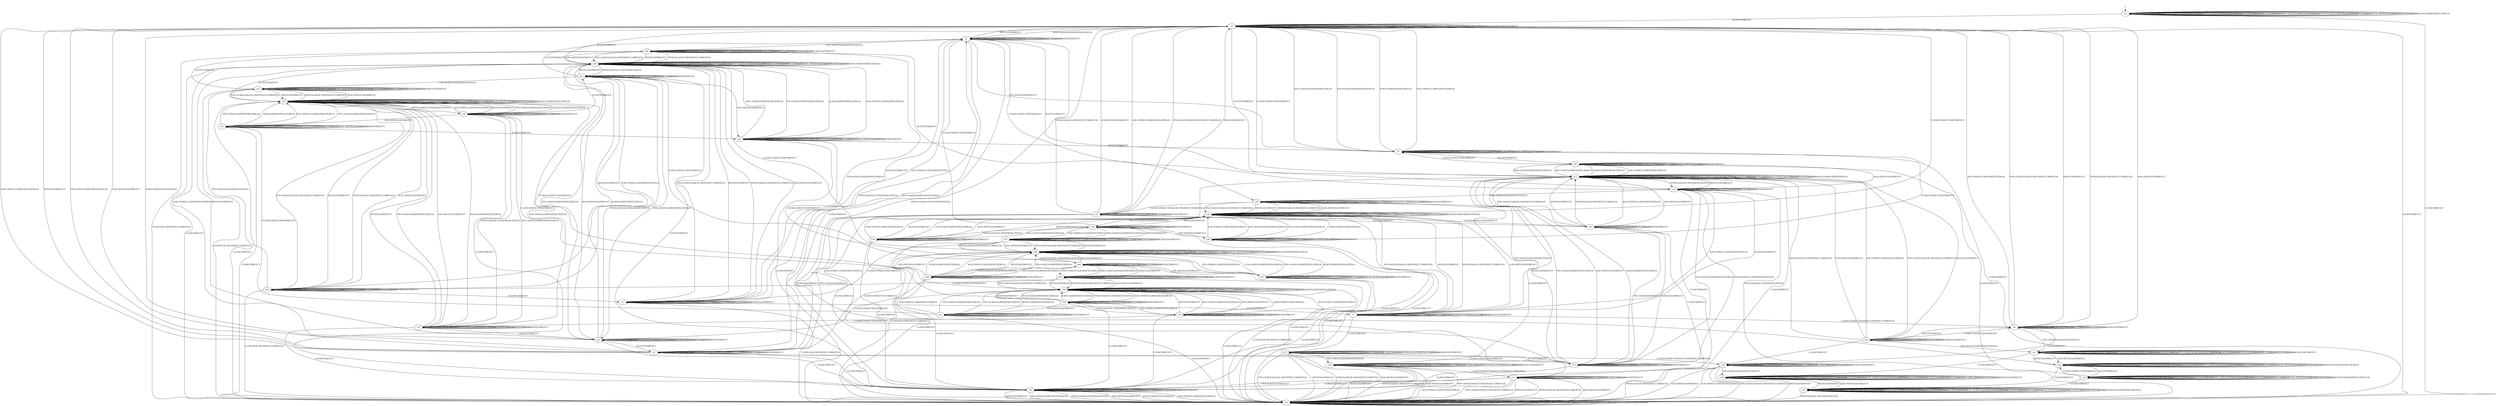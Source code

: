 digraph h10 {
s0 [label="s0"];
s1 [label="s1"];
s12 [label="s12"];
s2 [label="s2"];
s13 [label="s13"];
s3 [label="s3"];
s4 [label="s4"];
s5 [label="s5"];
s6 [label="s6"];
s14 [label="s14"];
s28 [label="s28"];
s7 [label="s7"];
s15 [label="s15"];
s20 [label="s20"];
s41 [label="s41"];
s8 [label="s8"];
s17 [label="s17"];
s21 [label="s21"];
s29 [label="s29"];
s34 [label="s34"];
s9 [label="s9"];
s18 [label="s18"];
s22 [label="s22"];
s23 [label="s23"];
s24 [label="s24"];
s30 [label="s30"];
s31 [label="s31"];
s32 [label="s32"];
s36 [label="s36"];
s42 [label="s42"];
s10 [label="s10"];
s19 [label="s19"];
s25 [label="s25"];
s33 [label="s33"];
s37 [label="s37"];
s38 [label="s38"];
s39 [label="s39"];
s43 [label="s43"];
s11 [label="s11"];
s16 [label="s16"];
s26 [label="s26"];
s40 [label="s40"];
s27 [label="s27"];
s35 [label="s35"];
s44 [label="s44"];
s45 [label="s45"];
s46 [label="s46"];
s47 [label="s47"];
s48 [label="s48"];
s49 [label="s49"];
s50 [label="s50"];
s51 [label="s51"];
s0 -> s0 [label="CLOSECONNECTION/TIMEOUT"];
s0 -> s0 [label="ACK+PSH(V,V,1)/RST(ZERO,ZERO,0)"];
s0 -> s0 [label="SYN+ACK(V,V,0)/RST(ZERO,ZERO,0)"];
s0 -> s0 [label="RST(V,V,0)/TIMEOUT"];
s0 -> s0 [label="ACCEPT/TIMEOUT"];
s0 -> s0 [label="FIN+ACK(V,V,0)/RST(ZERO,ZERO,0)"];
s0 -> s1 [label="LISTEN/TIMEOUT"];
s0 -> s0 [label="SYN(V,V,0)/ACK+RST(ZERO,NEXT,0)"];
s0 -> s0 [label="RCV/TIMEOUT"];
s0 -> s0 [label="ACK+RST(V,V,0)/TIMEOUT"];
s0 -> s12 [label="CLOSE/TIMEOUT"];
s0 -> s0 [label="SEND/TIMEOUT"];
s0 -> s0 [label="ACK(V,V,0)/RST(ZERO,ZERO,0)"];
s1 -> s1 [label="CLOSECONNECTION/TIMEOUT"];
s1 -> s1 [label="ACK+PSH(V,V,1)/RST(ZERO,ZERO,0)"];
s1 -> s1 [label="SYN+ACK(V,V,0)/RST(ZERO,ZERO,0)"];
s1 -> s1 [label="RST(V,V,0)/TIMEOUT"];
s1 -> s13 [label="ACCEPT/TIMEOUT"];
s1 -> s1 [label="FIN+ACK(V,V,0)/RST(ZERO,ZERO,0)"];
s1 -> s1 [label="LISTEN/TIMEOUT"];
s1 -> s2 [label="SYN(V,V,0)/ACK+SYN(FRESH,NEXT,0)"];
s1 -> s1 [label="RCV/TIMEOUT"];
s1 -> s1 [label="ACK+RST(V,V,0)/TIMEOUT"];
s1 -> s12 [label="CLOSE/TIMEOUT"];
s1 -> s1 [label="SEND/TIMEOUT"];
s1 -> s1 [label="ACK(V,V,0)/RST(ZERO,ZERO,0)"];
s12 -> s12 [label="CLOSECONNECTION/TIMEOUT"];
s12 -> s12 [label="ACK+PSH(V,V,1)/RST(ZERO,ZERO,0)"];
s12 -> s12 [label="SYN+ACK(V,V,0)/RST(ZERO,ZERO,0)"];
s12 -> s12 [label="RST(V,V,0)/TIMEOUT"];
s12 -> s12 [label="ACCEPT/TIMEOUT"];
s12 -> s12 [label="FIN+ACK(V,V,0)/RST(ZERO,ZERO,0)"];
s12 -> s12 [label="LISTEN/TIMEOUT"];
s12 -> s12 [label="SYN(V,V,0)/ACK+RST(ZERO,NEXT,0)"];
s12 -> s12 [label="RCV/TIMEOUT"];
s12 -> s12 [label="ACK+RST(V,V,0)/TIMEOUT"];
s12 -> s12 [label="CLOSE/TIMEOUT"];
s12 -> s12 [label="SEND/TIMEOUT"];
s12 -> s12 [label="ACK(V,V,0)/RST(ZERO,ZERO,0)"];
s2 -> s2 [label="CLOSECONNECTION/TIMEOUT"];
s2 -> s3 [label="ACK+PSH(V,V,1)/ACK(NEXT,NEXT,0)"];
s2 -> s4 [label="SYN+ACK(V,V,0)/RST(NEXT,ZERO,0)"];
s2 -> s1 [label="RST(V,V,0)/TIMEOUT"];
s2 -> s14 [label="ACCEPT/TIMEOUT"];
s2 -> s28 [label="FIN+ACK(V,V,0)/ACK(NEXT,NEXT,0)"];
s2 -> s2 [label="LISTEN/TIMEOUT"];
s2 -> s2 [label="SYN(V,V,0)/TIMEOUT"];
s2 -> s2 [label="RCV/TIMEOUT"];
s2 -> s5 [label="ACK+RST(V,V,0)/TIMEOUT"];
s2 -> s6 [label="CLOSE/TIMEOUT"];
s2 -> s2 [label="SEND/TIMEOUT"];
s2 -> s3 [label="ACK(V,V,0)/TIMEOUT"];
s13 -> s1 [label="CLOSECONNECTION/TIMEOUT"];
s13 -> s13 [label="ACK+PSH(V,V,1)/RST(ZERO,ZERO,0)"];
s13 -> s13 [label="SYN+ACK(V,V,0)/RST(ZERO,ZERO,0)"];
s13 -> s13 [label="RST(V,V,0)/TIMEOUT"];
s13 -> s13 [label="ACCEPT/TIMEOUT"];
s13 -> s13 [label="FIN+ACK(V,V,0)/RST(ZERO,ZERO,0)"];
s13 -> s13 [label="LISTEN/TIMEOUT"];
s13 -> s14 [label="SYN(V,V,0)/ACK+SYN(FRESH,NEXT,0)"];
s13 -> s13 [label="RCV/TIMEOUT"];
s13 -> s13 [label="ACK+RST(V,V,0)/TIMEOUT"];
s13 -> s12 [label="CLOSE/TIMEOUT"];
s13 -> s13 [label="SEND/TIMEOUT"];
s13 -> s13 [label="ACK(V,V,0)/RST(ZERO,ZERO,0)"];
s3 -> s3 [label="CLOSECONNECTION/TIMEOUT"];
s3 -> s3 [label="ACK+PSH(V,V,1)/ACK(NEXT,NEXT,0)"];
s3 -> s20 [label="SYN+ACK(V,V,0)/ACK+RST(NEXT,CURRENT,0)"];
s3 -> s20 [label="RST(V,V,0)/TIMEOUT"];
s3 -> s7 [label="ACCEPT/TIMEOUT"];
s3 -> s28 [label="FIN+ACK(V,V,0)/ACK(NEXT,NEXT,0)"];
s3 -> s3 [label="LISTEN/TIMEOUT"];
s3 -> s20 [label="SYN(V,V,0)/ACK+RST(NEXT,CURRENT,0)"];
s3 -> s3 [label="RCV/TIMEOUT"];
s3 -> s20 [label="ACK+RST(V,V,0)/TIMEOUT"];
s3 -> s12 [label="CLOSE/ACK+RST(NEXT,CURRENT,0)"];
s3 -> s3 [label="SEND/TIMEOUT"];
s3 -> s3 [label="ACK(V,V,0)/TIMEOUT"];
s4 -> s4 [label="CLOSECONNECTION/TIMEOUT"];
s4 -> s1 [label="ACK+PSH(V,V,1)/RST(NEXT,ZERO,0)"];
s4 -> s4 [label="SYN+ACK(V,V,0)/RST(NEXT,ZERO,0)"];
s4 -> s1 [label="RST(V,V,0)/TIMEOUT"];
s4 -> s15 [label="ACCEPT/TIMEOUT"];
s4 -> s1 [label="FIN+ACK(V,V,0)/RST(NEXT,ZERO,0)"];
s4 -> s4 [label="LISTEN/TIMEOUT"];
s4 -> s2 [label="SYN(V,V,0)/ACK+SYN(FRESH,NEXT,0)"];
s4 -> s4 [label="RCV/TIMEOUT"];
s4 -> s1 [label="ACK+RST(V,V,0)/TIMEOUT"];
s4 -> s6 [label="CLOSE/TIMEOUT"];
s4 -> s4 [label="SEND/TIMEOUT"];
s4 -> s1 [label="ACK(V,V,0)/RST(NEXT,ZERO,0)"];
s5 -> s5 [label="CLOSECONNECTION/TIMEOUT"];
s5 -> s1 [label="ACK+PSH(V,V,1)/RST(ZERO,ZERO,0)"];
s5 -> s1 [label="SYN+ACK(V,V,0)/RST(ZERO,ZERO,0)"];
s5 -> s5 [label="RST(V,V,0)/TIMEOUT"];
s5 -> s41 [label="ACCEPT/TIMEOUT"];
s5 -> s1 [label="FIN+ACK(V,V,0)/RST(ZERO,ZERO,0)"];
s5 -> s5 [label="LISTEN/TIMEOUT"];
s5 -> s5 [label="SYN(V,V,0)/TIMEOUT"];
s5 -> s5 [label="RCV/TIMEOUT"];
s5 -> s5 [label="ACK+RST(V,V,0)/TIMEOUT"];
s5 -> s12 [label="CLOSE/TIMEOUT"];
s5 -> s5 [label="SEND/TIMEOUT"];
s5 -> s1 [label="ACK(V,V,0)/RST(ZERO,ZERO,0)"];
s6 -> s6 [label="CLOSECONNECTION/TIMEOUT"];
s6 -> s12 [label="ACK+PSH(V,V,1)/RST(NEXT,ZERO,0)"];
s6 -> s6 [label="SYN+ACK(V,V,0)/RST(NEXT,ZERO,0)"];
s6 -> s12 [label="RST(V,V,0)/TIMEOUT"];
s6 -> s6 [label="ACCEPT/TIMEOUT"];
s6 -> s12 [label="FIN+ACK(V,V,0)/RST(NEXT,ZERO,0)"];
s6 -> s6 [label="LISTEN/TIMEOUT"];
s6 -> s12 [label="SYN(V,V,0)/ACK+RST(ZERO,NEXT,0)"];
s6 -> s6 [label="RCV/TIMEOUT"];
s6 -> s12 [label="ACK+RST(V,V,0)/TIMEOUT"];
s6 -> s6 [label="CLOSE/TIMEOUT"];
s6 -> s6 [label="SEND/TIMEOUT"];
s6 -> s12 [label="ACK(V,V,0)/RST(NEXT,ZERO,0)"];
s14 -> s2 [label="CLOSECONNECTION/TIMEOUT"];
s14 -> s7 [label="ACK+PSH(V,V,1)/ACK(NEXT,NEXT,0)"];
s14 -> s15 [label="SYN+ACK(V,V,0)/RST(NEXT,ZERO,0)"];
s14 -> s13 [label="RST(V,V,0)/TIMEOUT"];
s14 -> s14 [label="ACCEPT/TIMEOUT"];
s14 -> s29 [label="FIN+ACK(V,V,0)/ACK(NEXT,NEXT,0)"];
s14 -> s14 [label="LISTEN/TIMEOUT"];
s14 -> s14 [label="SYN(V,V,0)/TIMEOUT"];
s14 -> s14 [label="RCV/TIMEOUT"];
s14 -> s41 [label="ACK+RST(V,V,0)/TIMEOUT"];
s14 -> s6 [label="CLOSE/TIMEOUT"];
s14 -> s14 [label="SEND/TIMEOUT"];
s14 -> s7 [label="ACK(V,V,0)/TIMEOUT"];
s28 -> s28 [label="CLOSECONNECTION/TIMEOUT"];
s28 -> s28 [label="ACK+PSH(V,V,1)/ACK(NEXT,NEXT,0)"];
s28 -> s20 [label="SYN+ACK(V,V,0)/ACK+RST(NEXT,CURRENT,0)"];
s28 -> s20 [label="RST(V,V,0)/TIMEOUT"];
s28 -> s29 [label="ACCEPT/TIMEOUT"];
s28 -> s28 [label="FIN+ACK(V,V,0)/ACK(NEXT,NEXT,0)"];
s28 -> s28 [label="LISTEN/TIMEOUT"];
s28 -> s20 [label="SYN(V,V,0)/ACK+RST(NEXT,CURRENT,0)"];
s28 -> s28 [label="RCV/TIMEOUT"];
s28 -> s20 [label="ACK+RST(V,V,0)/TIMEOUT"];
s28 -> s12 [label="CLOSE/ACK+RST(NEXT,CURRENT,0)"];
s28 -> s28 [label="SEND/TIMEOUT"];
s28 -> s28 [label="ACK(V,V,0)/TIMEOUT"];
s7 -> s8 [label="CLOSECONNECTION/ACK+FIN(NEXT,CURRENT,0)"];
s7 -> s7 [label="ACK+PSH(V,V,1)/ACK(NEXT,NEXT,0)"];
s7 -> s34 [label="SYN+ACK(V,V,0)/ACK+RST(NEXT,CURRENT,0)"];
s7 -> s34 [label="RST(V,V,0)/TIMEOUT"];
s7 -> s7 [label="ACCEPT/TIMEOUT"];
s7 -> s29 [label="FIN+ACK(V,V,0)/ACK(NEXT,NEXT,0)"];
s7 -> s7 [label="LISTEN/TIMEOUT"];
s7 -> s34 [label="SYN(V,V,0)/ACK+RST(NEXT,CURRENT,0)"];
s7 -> s7 [label="RCV/TIMEOUT"];
s7 -> s34 [label="ACK+RST(V,V,0)/TIMEOUT"];
s7 -> s17 [label="CLOSE/TIMEOUT"];
s7 -> s7 [label="SEND/ACK+PSH(NEXT,CURRENT,1)"];
s7 -> s7 [label="ACK(V,V,0)/TIMEOUT"];
s15 -> s4 [label="CLOSECONNECTION/TIMEOUT"];
s15 -> s13 [label="ACK+PSH(V,V,1)/RST(NEXT,ZERO,0)"];
s15 -> s15 [label="SYN+ACK(V,V,0)/RST(NEXT,ZERO,0)"];
s15 -> s13 [label="RST(V,V,0)/TIMEOUT"];
s15 -> s15 [label="ACCEPT/TIMEOUT"];
s15 -> s13 [label="FIN+ACK(V,V,0)/RST(NEXT,ZERO,0)"];
s15 -> s15 [label="LISTEN/TIMEOUT"];
s15 -> s14 [label="SYN(V,V,0)/ACK+SYN(FRESH,NEXT,0)"];
s15 -> s15 [label="RCV/TIMEOUT"];
s15 -> s13 [label="ACK+RST(V,V,0)/TIMEOUT"];
s15 -> s6 [label="CLOSE/TIMEOUT"];
s15 -> s15 [label="SEND/TIMEOUT"];
s15 -> s13 [label="ACK(V,V,0)/RST(NEXT,ZERO,0)"];
s20 -> s20 [label="CLOSECONNECTION/TIMEOUT"];
s20 -> s20 [label="ACK+PSH(V,V,1)/RST(ZERO,ZERO,0)"];
s20 -> s20 [label="SYN+ACK(V,V,0)/RST(ZERO,ZERO,0)"];
s20 -> s20 [label="RST(V,V,0)/TIMEOUT"];
s20 -> s1 [label="ACCEPT/TIMEOUT"];
s20 -> s20 [label="FIN+ACK(V,V,0)/RST(ZERO,ZERO,0)"];
s20 -> s20 [label="LISTEN/TIMEOUT"];
s20 -> s21 [label="SYN(V,V,0)/ACK+SYN(FRESH,NEXT,0)"];
s20 -> s20 [label="RCV/TIMEOUT"];
s20 -> s20 [label="ACK+RST(V,V,0)/TIMEOUT"];
s20 -> s12 [label="CLOSE/TIMEOUT"];
s20 -> s20 [label="SEND/TIMEOUT"];
s20 -> s20 [label="ACK(V,V,0)/RST(ZERO,ZERO,0)"];
s41 -> s5 [label="CLOSECONNECTION/TIMEOUT"];
s41 -> s13 [label="ACK+PSH(V,V,1)/RST(ZERO,ZERO,0)"];
s41 -> s13 [label="SYN+ACK(V,V,0)/RST(ZERO,ZERO,0)"];
s41 -> s41 [label="RST(V,V,0)/TIMEOUT"];
s41 -> s41 [label="ACCEPT/TIMEOUT"];
s41 -> s13 [label="FIN+ACK(V,V,0)/RST(ZERO,ZERO,0)"];
s41 -> s41 [label="LISTEN/TIMEOUT"];
s41 -> s41 [label="SYN(V,V,0)/TIMEOUT"];
s41 -> s41 [label="RCV/TIMEOUT"];
s41 -> s41 [label="ACK+RST(V,V,0)/TIMEOUT"];
s41 -> s12 [label="CLOSE/TIMEOUT"];
s41 -> s41 [label="SEND/TIMEOUT"];
s41 -> s13 [label="ACK(V,V,0)/RST(ZERO,ZERO,0)"];
s8 -> s8 [label="CLOSECONNECTION/TIMEOUT"];
s8 -> s1 [label="ACK+PSH(V,V,1)/RST(NEXT,ZERO,0)"];
s8 -> s1 [label="SYN+ACK(V,V,0)/ACK+RST(NEXT,CURRENT,0)"];
s8 -> s1 [label="RST(V,V,0)/TIMEOUT"];
s8 -> s42 [label="ACCEPT/TIMEOUT"];
s8 -> s9 [label="FIN+ACK(V,V,0)/ACK(NEXT,NEXT,0)"];
s8 -> s8 [label="LISTEN/TIMEOUT"];
s8 -> s1 [label="SYN(V,V,0)/ACK+RST(NEXT,CURRENT,0)"];
s8 -> s8 [label="RCV/TIMEOUT"];
s8 -> s1 [label="ACK+RST(V,V,0)/TIMEOUT"];
s8 -> s18 [label="CLOSE/TIMEOUT"];
s8 -> s8 [label="SEND/TIMEOUT"];
s8 -> s8 [label="ACK(V,V,0)/TIMEOUT"];
s17 -> s18 [label="CLOSECONNECTION/ACK+FIN(NEXT,CURRENT,0)"];
s17 -> s17 [label="ACK+PSH(V,V,1)/ACK(NEXT,NEXT,0)"];
s17 -> s12 [label="SYN+ACK(V,V,0)/ACK+RST(NEXT,CURRENT,0)"];
s17 -> s12 [label="RST(V,V,0)/TIMEOUT"];
s17 -> s17 [label="ACCEPT/TIMEOUT"];
s17 -> s30 [label="FIN+ACK(V,V,0)/ACK(NEXT,NEXT,0)"];
s17 -> s17 [label="LISTEN/TIMEOUT"];
s17 -> s12 [label="SYN(V,V,0)/ACK+RST(NEXT,CURRENT,0)"];
s17 -> s17 [label="RCV/TIMEOUT"];
s17 -> s12 [label="ACK+RST(V,V,0)/TIMEOUT"];
s17 -> s17 [label="CLOSE/TIMEOUT"];
s17 -> s17 [label="SEND/ACK+PSH(NEXT,CURRENT,1)"];
s17 -> s17 [label="ACK(V,V,0)/TIMEOUT"];
s21 -> s21 [label="CLOSECONNECTION/TIMEOUT"];
s21 -> s24 [label="ACK+PSH(V,V,1)/ACK(NEXT,NEXT,0)"];
s21 -> s22 [label="SYN+ACK(V,V,0)/RST(NEXT,ZERO,0)"];
s21 -> s20 [label="RST(V,V,0)/TIMEOUT"];
s21 -> s2 [label="ACCEPT/TIMEOUT"];
s21 -> s31 [label="FIN+ACK(V,V,0)/ACK(NEXT,NEXT,0)"];
s21 -> s21 [label="LISTEN/TIMEOUT"];
s21 -> s21 [label="SYN(V,V,0)/TIMEOUT"];
s21 -> s21 [label="RCV/TIMEOUT"];
s21 -> s23 [label="ACK+RST(V,V,0)/TIMEOUT"];
s21 -> s6 [label="CLOSE/TIMEOUT"];
s21 -> s21 [label="SEND/TIMEOUT"];
s21 -> s24 [label="ACK(V,V,0)/TIMEOUT"];
s29 -> s32 [label="CLOSECONNECTION/ACK+FIN(NEXT,CURRENT,0)"];
s29 -> s29 [label="ACK+PSH(V,V,1)/ACK(NEXT,NEXT,0)"];
s29 -> s34 [label="SYN+ACK(V,V,0)/ACK+RST(NEXT,CURRENT,0)"];
s29 -> s34 [label="RST(V,V,0)/TIMEOUT"];
s29 -> s29 [label="ACCEPT/TIMEOUT"];
s29 -> s29 [label="FIN+ACK(V,V,0)/ACK(NEXT,NEXT,0)"];
s29 -> s29 [label="LISTEN/TIMEOUT"];
s29 -> s34 [label="SYN(V,V,0)/ACK+RST(NEXT,CURRENT,0)"];
s29 -> s29 [label="RCV/TIMEOUT"];
s29 -> s34 [label="ACK+RST(V,V,0)/TIMEOUT"];
s29 -> s30 [label="CLOSE/TIMEOUT"];
s29 -> s29 [label="SEND/ACK+PSH(NEXT,CURRENT,1)"];
s29 -> s29 [label="ACK(V,V,0)/TIMEOUT"];
s34 -> s1 [label="CLOSECONNECTION/TIMEOUT"];
s34 -> s34 [label="ACK+PSH(V,V,1)/RST(ZERO,ZERO,0)"];
s34 -> s34 [label="SYN+ACK(V,V,0)/RST(ZERO,ZERO,0)"];
s34 -> s34 [label="RST(V,V,0)/TIMEOUT"];
s34 -> s34 [label="ACCEPT/TIMEOUT"];
s34 -> s34 [label="FIN+ACK(V,V,0)/RST(ZERO,ZERO,0)"];
s34 -> s34 [label="LISTEN/TIMEOUT"];
s34 -> s36 [label="SYN(V,V,0)/ACK+SYN(FRESH,NEXT,0)"];
s34 -> s34 [label="RCV/TIMEOUT"];
s34 -> s34 [label="ACK+RST(V,V,0)/TIMEOUT"];
s34 -> s12 [label="CLOSE/TIMEOUT"];
s34 -> s34 [label="SEND/TIMEOUT"];
s34 -> s34 [label="ACK(V,V,0)/RST(ZERO,ZERO,0)"];
s9 -> s9 [label="CLOSECONNECTION/TIMEOUT"];
s9 -> s9 [label="ACK+PSH(V,V,1)/ACK(NEXT,CURRENT,0)"];
s9 -> s9 [label="SYN+ACK(V,V,0)/ACK(NEXT,CURRENT,0)"];
s9 -> s10 [label="RST(V,V,0)/TIMEOUT"];
s9 -> s9 [label="ACCEPT/TIMEOUT"];
s9 -> s9 [label="FIN+ACK(V,V,0)/ACK(NEXT,CURRENT,0)"];
s9 -> s9 [label="LISTEN/TIMEOUT"];
s9 -> s9 [label="SYN(V,V,0)/TIMEOUT"];
s9 -> s9 [label="RCV/TIMEOUT"];
s9 -> s10 [label="ACK+RST(V,V,0)/TIMEOUT"];
s9 -> s19 [label="CLOSE/TIMEOUT"];
s9 -> s9 [label="SEND/TIMEOUT"];
s9 -> s9 [label="ACK(V,V,0)/TIMEOUT"];
s18 -> s18 [label="CLOSECONNECTION/TIMEOUT"];
s18 -> s12 [label="ACK+PSH(V,V,1)/RST(NEXT,ZERO,0)"];
s18 -> s12 [label="SYN+ACK(V,V,0)/ACK+RST(NEXT,CURRENT,0)"];
s18 -> s12 [label="RST(V,V,0)/TIMEOUT"];
s18 -> s18 [label="ACCEPT/TIMEOUT"];
s18 -> s19 [label="FIN+ACK(V,V,0)/ACK(NEXT,NEXT,0)"];
s18 -> s18 [label="LISTEN/TIMEOUT"];
s18 -> s12 [label="SYN(V,V,0)/ACK+RST(NEXT,CURRENT,0)"];
s18 -> s18 [label="RCV/TIMEOUT"];
s18 -> s12 [label="ACK+RST(V,V,0)/TIMEOUT"];
s18 -> s18 [label="CLOSE/TIMEOUT"];
s18 -> s18 [label="SEND/TIMEOUT"];
s18 -> s18 [label="ACK(V,V,0)/TIMEOUT"];
s22 -> s22 [label="CLOSECONNECTION/TIMEOUT"];
s22 -> s20 [label="ACK+PSH(V,V,1)/RST(NEXT,ZERO,0)"];
s22 -> s22 [label="SYN+ACK(V,V,0)/RST(NEXT,ZERO,0)"];
s22 -> s20 [label="RST(V,V,0)/TIMEOUT"];
s22 -> s4 [label="ACCEPT/TIMEOUT"];
s22 -> s20 [label="FIN+ACK(V,V,0)/RST(NEXT,ZERO,0)"];
s22 -> s22 [label="LISTEN/TIMEOUT"];
s22 -> s21 [label="SYN(V,V,0)/ACK+SYN(FRESH,NEXT,0)"];
s22 -> s22 [label="RCV/TIMEOUT"];
s22 -> s20 [label="ACK+RST(V,V,0)/TIMEOUT"];
s22 -> s6 [label="CLOSE/TIMEOUT"];
s22 -> s22 [label="SEND/TIMEOUT"];
s22 -> s20 [label="ACK(V,V,0)/RST(NEXT,ZERO,0)"];
s23 -> s23 [label="CLOSECONNECTION/TIMEOUT"];
s23 -> s20 [label="ACK+PSH(V,V,1)/RST(ZERO,ZERO,0)"];
s23 -> s20 [label="SYN+ACK(V,V,0)/RST(ZERO,ZERO,0)"];
s23 -> s23 [label="RST(V,V,0)/TIMEOUT"];
s23 -> s5 [label="ACCEPT/TIMEOUT"];
s23 -> s20 [label="FIN+ACK(V,V,0)/RST(ZERO,ZERO,0)"];
s23 -> s23 [label="LISTEN/TIMEOUT"];
s23 -> s23 [label="SYN(V,V,0)/TIMEOUT"];
s23 -> s23 [label="RCV/TIMEOUT"];
s23 -> s23 [label="ACK+RST(V,V,0)/TIMEOUT"];
s23 -> s12 [label="CLOSE/TIMEOUT"];
s23 -> s23 [label="SEND/TIMEOUT"];
s23 -> s20 [label="ACK(V,V,0)/RST(ZERO,ZERO,0)"];
s24 -> s24 [label="CLOSECONNECTION/TIMEOUT"];
s24 -> s24 [label="ACK+PSH(V,V,1)/ACK(NEXT,NEXT,0)"];
s24 -> s25 [label="SYN+ACK(V,V,0)/ACK+RST(NEXT,CURRENT,0)"];
s24 -> s25 [label="RST(V,V,0)/TIMEOUT"];
s24 -> s3 [label="ACCEPT/TIMEOUT"];
s24 -> s31 [label="FIN+ACK(V,V,0)/ACK(NEXT,NEXT,0)"];
s24 -> s24 [label="LISTEN/TIMEOUT"];
s24 -> s25 [label="SYN(V,V,0)/ACK+RST(NEXT,CURRENT,0)"];
s24 -> s24 [label="RCV/TIMEOUT"];
s24 -> s25 [label="ACK+RST(V,V,0)/TIMEOUT"];
s24 -> s12 [label="CLOSE/ACK+RST(NEXT,CURRENT,0)"];
s24 -> s24 [label="SEND/TIMEOUT"];
s24 -> s24 [label="ACK(V,V,0)/TIMEOUT"];
s30 -> s33 [label="CLOSECONNECTION/ACK+FIN(NEXT,CURRENT,0)"];
s30 -> s30 [label="ACK+PSH(V,V,1)/ACK(NEXT,NEXT,0)"];
s30 -> s12 [label="SYN+ACK(V,V,0)/ACK+RST(NEXT,CURRENT,0)"];
s30 -> s12 [label="RST(V,V,0)/TIMEOUT"];
s30 -> s30 [label="ACCEPT/TIMEOUT"];
s30 -> s30 [label="FIN+ACK(V,V,0)/ACK(NEXT,NEXT,0)"];
s30 -> s30 [label="LISTEN/TIMEOUT"];
s30 -> s12 [label="SYN(V,V,0)/ACK+RST(NEXT,CURRENT,0)"];
s30 -> s30 [label="RCV/TIMEOUT"];
s30 -> s12 [label="ACK+RST(V,V,0)/TIMEOUT"];
s30 -> s30 [label="CLOSE/TIMEOUT"];
s30 -> s30 [label="SEND/ACK+PSH(NEXT,CURRENT,1)"];
s30 -> s30 [label="ACK(V,V,0)/TIMEOUT"];
s31 -> s31 [label="CLOSECONNECTION/TIMEOUT"];
s31 -> s31 [label="ACK+PSH(V,V,1)/ACK(NEXT,NEXT,0)"];
s31 -> s25 [label="SYN+ACK(V,V,0)/ACK+RST(NEXT,CURRENT,0)"];
s31 -> s25 [label="RST(V,V,0)/TIMEOUT"];
s31 -> s28 [label="ACCEPT/TIMEOUT"];
s31 -> s31 [label="FIN+ACK(V,V,0)/ACK(NEXT,NEXT,0)"];
s31 -> s31 [label="LISTEN/TIMEOUT"];
s31 -> s25 [label="SYN(V,V,0)/ACK+RST(NEXT,CURRENT,0)"];
s31 -> s31 [label="RCV/TIMEOUT"];
s31 -> s25 [label="ACK+RST(V,V,0)/TIMEOUT"];
s31 -> s12 [label="CLOSE/ACK+RST(NEXT,CURRENT,0)"];
s31 -> s31 [label="SEND/TIMEOUT"];
s31 -> s31 [label="ACK(V,V,0)/TIMEOUT"];
s32 -> s32 [label="CLOSECONNECTION/TIMEOUT"];
s32 -> s1 [label="ACK+PSH(V,V,1)/RST(NEXT,ZERO,0)"];
s32 -> s1 [label="SYN+ACK(V,V,0)/ACK+RST(NEXT,CURRENT,0)"];
s32 -> s1 [label="RST(V,V,0)/TIMEOUT"];
s32 -> s43 [label="ACCEPT/TIMEOUT"];
s32 -> s4 [label="FIN+ACK(V,V,0)/TIMEOUT"];
s32 -> s32 [label="LISTEN/TIMEOUT"];
s32 -> s1 [label="SYN(V,V,0)/ACK+RST(NEXT,CURRENT,0)"];
s32 -> s32 [label="RCV/TIMEOUT"];
s32 -> s1 [label="ACK+RST(V,V,0)/TIMEOUT"];
s32 -> s33 [label="CLOSE/TIMEOUT"];
s32 -> s32 [label="SEND/TIMEOUT"];
s32 -> s4 [label="ACK(V,V,0)/TIMEOUT"];
s36 -> s2 [label="CLOSECONNECTION/TIMEOUT"];
s36 -> s37 [label="ACK+PSH(V,V,1)/ACK(NEXT,NEXT,0)"];
s36 -> s38 [label="SYN+ACK(V,V,0)/RST(NEXT,ZERO,0)"];
s36 -> s34 [label="RST(V,V,0)/TIMEOUT"];
s36 -> s36 [label="ACCEPT/TIMEOUT"];
s36 -> s37 [label="FIN+ACK(V,V,0)/ACK(NEXT,NEXT,0)"];
s36 -> s36 [label="LISTEN/TIMEOUT"];
s36 -> s36 [label="SYN(V,V,0)/TIMEOUT"];
s36 -> s36 [label="RCV/TIMEOUT"];
s36 -> s39 [label="ACK+RST(V,V,0)/TIMEOUT"];
s36 -> s6 [label="CLOSE/TIMEOUT"];
s36 -> s36 [label="SEND/TIMEOUT"];
s36 -> s37 [label="ACK(V,V,0)/TIMEOUT"];
s42 -> s8 [label="CLOSECONNECTION/TIMEOUT"];
s42 -> s13 [label="ACK+PSH(V,V,1)/RST(NEXT,ZERO,0)"];
s42 -> s13 [label="SYN+ACK(V,V,0)/ACK+RST(NEXT,CURRENT,0)"];
s42 -> s13 [label="RST(V,V,0)/TIMEOUT"];
s42 -> s42 [label="ACCEPT/TIMEOUT"];
s42 -> s9 [label="FIN+ACK(V,V,0)/ACK(NEXT,NEXT,0)"];
s42 -> s42 [label="LISTEN/TIMEOUT"];
s42 -> s13 [label="SYN(V,V,0)/ACK+RST(NEXT,CURRENT,0)"];
s42 -> s42 [label="RCV/TIMEOUT"];
s42 -> s13 [label="ACK+RST(V,V,0)/TIMEOUT"];
s42 -> s18 [label="CLOSE/TIMEOUT"];
s42 -> s42 [label="SEND/TIMEOUT"];
s42 -> s42 [label="ACK(V,V,0)/TIMEOUT"];
s10 -> s10 [label="CLOSECONNECTION/TIMEOUT"];
s10 -> s10 [label="ACK+PSH(V,V,1)/ACK(FRESH,FRESH,0)"];
s10 -> s10 [label="SYN+ACK(V,V,0)/ACK(FRESH,FRESH,0)"];
s10 -> s10 [label="RST(V,V,0)/TIMEOUT"];
s10 -> s16 [label="ACCEPT/TIMEOUT"];
s10 -> s10 [label="FIN+ACK(V,V,0)/ACK(FRESH,FRESH,0)"];
s10 -> s10 [label="LISTEN/TIMEOUT"];
s10 -> s2 [label="SYN(V,V,0)/ACK+SYN(FRESH,NEXT,0)"];
s10 -> s10 [label="RCV/TIMEOUT"];
s10 -> s10 [label="ACK+RST(V,V,0)/TIMEOUT"];
s10 -> s11 [label="CLOSE/TIMEOUT"];
s10 -> s10 [label="SEND/TIMEOUT"];
s10 -> s10 [label="ACK(V,V,0)/ACK(FRESH,FRESH,0)"];
s19 -> s19 [label="CLOSECONNECTION/TIMEOUT"];
s19 -> s19 [label="ACK+PSH(V,V,1)/ACK(NEXT,CURRENT,0)"];
s19 -> s19 [label="SYN+ACK(V,V,0)/ACK(NEXT,CURRENT,0)"];
s19 -> s11 [label="RST(V,V,0)/TIMEOUT"];
s19 -> s19 [label="ACCEPT/TIMEOUT"];
s19 -> s19 [label="FIN+ACK(V,V,0)/ACK(NEXT,CURRENT,0)"];
s19 -> s19 [label="LISTEN/TIMEOUT"];
s19 -> s19 [label="SYN(V,V,0)/TIMEOUT"];
s19 -> s19 [label="RCV/TIMEOUT"];
s19 -> s11 [label="ACK+RST(V,V,0)/TIMEOUT"];
s19 -> s19 [label="CLOSE/TIMEOUT"];
s19 -> s19 [label="SEND/TIMEOUT"];
s19 -> s19 [label="ACK(V,V,0)/TIMEOUT"];
s25 -> s25 [label="CLOSECONNECTION/TIMEOUT"];
s25 -> s25 [label="ACK+PSH(V,V,1)/RST(ZERO,ZERO,0)"];
s25 -> s25 [label="SYN+ACK(V,V,0)/RST(ZERO,ZERO,0)"];
s25 -> s25 [label="RST(V,V,0)/TIMEOUT"];
s25 -> s20 [label="ACCEPT/TIMEOUT"];
s25 -> s25 [label="FIN+ACK(V,V,0)/RST(ZERO,ZERO,0)"];
s25 -> s25 [label="LISTEN/TIMEOUT"];
s25 -> s26 [label="SYN(V,V,0)/ACK+SYN(FRESH,NEXT,0)"];
s25 -> s25 [label="RCV/TIMEOUT"];
s25 -> s25 [label="ACK+RST(V,V,0)/TIMEOUT"];
s25 -> s12 [label="CLOSE/TIMEOUT"];
s25 -> s25 [label="SEND/TIMEOUT"];
s25 -> s25 [label="ACK(V,V,0)/RST(ZERO,ZERO,0)"];
s33 -> s33 [label="CLOSECONNECTION/TIMEOUT"];
s33 -> s12 [label="ACK+PSH(V,V,1)/RST(NEXT,ZERO,0)"];
s33 -> s12 [label="SYN+ACK(V,V,0)/ACK+RST(NEXT,CURRENT,0)"];
s33 -> s12 [label="RST(V,V,0)/TIMEOUT"];
s33 -> s33 [label="ACCEPT/TIMEOUT"];
s33 -> s6 [label="FIN+ACK(V,V,0)/TIMEOUT"];
s33 -> s33 [label="LISTEN/TIMEOUT"];
s33 -> s12 [label="SYN(V,V,0)/ACK+RST(NEXT,CURRENT,0)"];
s33 -> s33 [label="RCV/TIMEOUT"];
s33 -> s12 [label="ACK+RST(V,V,0)/TIMEOUT"];
s33 -> s33 [label="CLOSE/TIMEOUT"];
s33 -> s33 [label="SEND/TIMEOUT"];
s33 -> s6 [label="ACK(V,V,0)/TIMEOUT"];
s37 -> s3 [label="CLOSECONNECTION/TIMEOUT"];
s37 -> s37 [label="ACK+PSH(V,V,1)/ACK(NEXT,NEXT,0)"];
s37 -> s40 [label="SYN+ACK(V,V,0)/ACK+RST(NEXT,CURRENT,0)"];
s37 -> s40 [label="RST(V,V,0)/TIMEOUT"];
s37 -> s37 [label="ACCEPT/TIMEOUT"];
s37 -> s37 [label="FIN+ACK(V,V,0)/ACK(NEXT,NEXT,0)"];
s37 -> s37 [label="LISTEN/TIMEOUT"];
s37 -> s40 [label="SYN(V,V,0)/ACK+RST(NEXT,CURRENT,0)"];
s37 -> s37 [label="RCV/TIMEOUT"];
s37 -> s40 [label="ACK+RST(V,V,0)/TIMEOUT"];
s37 -> s12 [label="CLOSE/ACK+RST(NEXT,CURRENT,0)"];
s37 -> s37 [label="SEND/TIMEOUT"];
s37 -> s37 [label="ACK(V,V,0)/TIMEOUT"];
s38 -> s4 [label="CLOSECONNECTION/TIMEOUT"];
s38 -> s34 [label="ACK+PSH(V,V,1)/RST(NEXT,ZERO,0)"];
s38 -> s38 [label="SYN+ACK(V,V,0)/RST(NEXT,ZERO,0)"];
s38 -> s34 [label="RST(V,V,0)/TIMEOUT"];
s38 -> s38 [label="ACCEPT/TIMEOUT"];
s38 -> s34 [label="FIN+ACK(V,V,0)/RST(NEXT,ZERO,0)"];
s38 -> s38 [label="LISTEN/TIMEOUT"];
s38 -> s36 [label="SYN(V,V,0)/ACK+SYN(FRESH,NEXT,0)"];
s38 -> s38 [label="RCV/TIMEOUT"];
s38 -> s34 [label="ACK+RST(V,V,0)/TIMEOUT"];
s38 -> s6 [label="CLOSE/TIMEOUT"];
s38 -> s38 [label="SEND/TIMEOUT"];
s38 -> s34 [label="ACK(V,V,0)/RST(NEXT,ZERO,0)"];
s39 -> s5 [label="CLOSECONNECTION/TIMEOUT"];
s39 -> s34 [label="ACK+PSH(V,V,1)/RST(ZERO,ZERO,0)"];
s39 -> s34 [label="SYN+ACK(V,V,0)/RST(ZERO,ZERO,0)"];
s39 -> s39 [label="RST(V,V,0)/TIMEOUT"];
s39 -> s39 [label="ACCEPT/TIMEOUT"];
s39 -> s34 [label="FIN+ACK(V,V,0)/RST(ZERO,ZERO,0)"];
s39 -> s39 [label="LISTEN/TIMEOUT"];
s39 -> s39 [label="SYN(V,V,0)/TIMEOUT"];
s39 -> s39 [label="RCV/TIMEOUT"];
s39 -> s39 [label="ACK+RST(V,V,0)/TIMEOUT"];
s39 -> s12 [label="CLOSE/TIMEOUT"];
s39 -> s39 [label="SEND/TIMEOUT"];
s39 -> s34 [label="ACK(V,V,0)/RST(ZERO,ZERO,0)"];
s43 -> s32 [label="CLOSECONNECTION/TIMEOUT"];
s43 -> s13 [label="ACK+PSH(V,V,1)/RST(NEXT,ZERO,0)"];
s43 -> s13 [label="SYN+ACK(V,V,0)/ACK+RST(NEXT,CURRENT,0)"];
s43 -> s13 [label="RST(V,V,0)/TIMEOUT"];
s43 -> s43 [label="ACCEPT/TIMEOUT"];
s43 -> s15 [label="FIN+ACK(V,V,0)/TIMEOUT"];
s43 -> s43 [label="LISTEN/TIMEOUT"];
s43 -> s13 [label="SYN(V,V,0)/ACK+RST(NEXT,CURRENT,0)"];
s43 -> s43 [label="RCV/TIMEOUT"];
s43 -> s13 [label="ACK+RST(V,V,0)/TIMEOUT"];
s43 -> s33 [label="CLOSE/TIMEOUT"];
s43 -> s43 [label="SEND/TIMEOUT"];
s43 -> s15 [label="ACK(V,V,0)/TIMEOUT"];
s11 -> s11 [label="CLOSECONNECTION/TIMEOUT"];
s11 -> s11 [label="ACK+PSH(V,V,1)/ACK(FRESH,FRESH,0)"];
s11 -> s11 [label="SYN+ACK(V,V,0)/ACK(FRESH,FRESH,0)"];
s11 -> s11 [label="RST(V,V,0)/TIMEOUT"];
s11 -> s11 [label="ACCEPT/TIMEOUT"];
s11 -> s11 [label="FIN+ACK(V,V,0)/ACK(FRESH,FRESH,0)"];
s11 -> s11 [label="LISTEN/TIMEOUT"];
s11 -> s12 [label="SYN(V,V,0)/ACK+RST(ZERO,NEXT,0)"];
s11 -> s11 [label="RCV/TIMEOUT"];
s11 -> s11 [label="ACK+RST(V,V,0)/TIMEOUT"];
s11 -> s11 [label="CLOSE/TIMEOUT"];
s11 -> s11 [label="SEND/TIMEOUT"];
s11 -> s11 [label="ACK(V,V,0)/ACK(FRESH,FRESH,0)"];
s16 -> s10 [label="CLOSECONNECTION/TIMEOUT"];
s16 -> s16 [label="ACK+PSH(V,V,1)/ACK(FRESH,FRESH,0)"];
s16 -> s16 [label="SYN+ACK(V,V,0)/ACK(FRESH,FRESH,0)"];
s16 -> s16 [label="RST(V,V,0)/TIMEOUT"];
s16 -> s16 [label="ACCEPT/TIMEOUT"];
s16 -> s16 [label="FIN+ACK(V,V,0)/ACK(FRESH,FRESH,0)"];
s16 -> s16 [label="LISTEN/TIMEOUT"];
s16 -> s14 [label="SYN(V,V,0)/ACK+SYN(FRESH,NEXT,0)"];
s16 -> s16 [label="RCV/TIMEOUT"];
s16 -> s16 [label="ACK+RST(V,V,0)/TIMEOUT"];
s16 -> s11 [label="CLOSE/TIMEOUT"];
s16 -> s16 [label="SEND/TIMEOUT"];
s16 -> s16 [label="ACK(V,V,0)/ACK(FRESH,FRESH,0)"];
s26 -> s26 [label="CLOSECONNECTION/TIMEOUT"];
s26 -> s25 [label="ACK+PSH(V,V,1)/RST(NEXT,ZERO,0)"];
s26 -> s27 [label="SYN+ACK(V,V,0)/RST(NEXT,ZERO,0)"];
s26 -> s25 [label="RST(V,V,0)/TIMEOUT"];
s26 -> s21 [label="ACCEPT/TIMEOUT"];
s26 -> s25 [label="FIN+ACK(V,V,0)/RST(NEXT,ZERO,0)"];
s26 -> s26 [label="LISTEN/TIMEOUT"];
s26 -> s26 [label="SYN(V,V,0)/TIMEOUT"];
s26 -> s26 [label="RCV/TIMEOUT"];
s26 -> s35 [label="ACK+RST(V,V,0)/TIMEOUT"];
s26 -> s6 [label="CLOSE/TIMEOUT"];
s26 -> s26 [label="SEND/TIMEOUT"];
s26 -> s25 [label="ACK(V,V,0)/RST(NEXT,ZERO,0)"];
s40 -> s20 [label="CLOSECONNECTION/TIMEOUT"];
s40 -> s40 [label="ACK+PSH(V,V,1)/RST(ZERO,ZERO,0)"];
s40 -> s40 [label="SYN+ACK(V,V,0)/RST(ZERO,ZERO,0)"];
s40 -> s40 [label="RST(V,V,0)/TIMEOUT"];
s40 -> s40 [label="ACCEPT/TIMEOUT"];
s40 -> s40 [label="FIN+ACK(V,V,0)/RST(ZERO,ZERO,0)"];
s40 -> s40 [label="LISTEN/TIMEOUT"];
s40 -> s44 [label="SYN(V,V,0)/ACK+SYN(FRESH,NEXT,0)"];
s40 -> s40 [label="RCV/TIMEOUT"];
s40 -> s40 [label="ACK+RST(V,V,0)/TIMEOUT"];
s40 -> s12 [label="CLOSE/TIMEOUT"];
s40 -> s40 [label="SEND/TIMEOUT"];
s40 -> s40 [label="ACK(V,V,0)/RST(ZERO,ZERO,0)"];
s27 -> s27 [label="CLOSECONNECTION/TIMEOUT"];
s27 -> s25 [label="ACK+PSH(V,V,1)/RST(NEXT,ZERO,0)"];
s27 -> s27 [label="SYN+ACK(V,V,0)/RST(NEXT,ZERO,0)"];
s27 -> s25 [label="RST(V,V,0)/TIMEOUT"];
s27 -> s22 [label="ACCEPT/TIMEOUT"];
s27 -> s25 [label="FIN+ACK(V,V,0)/RST(NEXT,ZERO,0)"];
s27 -> s27 [label="LISTEN/TIMEOUT"];
s27 -> s26 [label="SYN(V,V,0)/ACK+SYN(FRESH,NEXT,0)"];
s27 -> s27 [label="RCV/TIMEOUT"];
s27 -> s25 [label="ACK+RST(V,V,0)/TIMEOUT"];
s27 -> s6 [label="CLOSE/TIMEOUT"];
s27 -> s27 [label="SEND/TIMEOUT"];
s27 -> s25 [label="ACK(V,V,0)/RST(NEXT,ZERO,0)"];
s35 -> s35 [label="CLOSECONNECTION/TIMEOUT"];
s35 -> s25 [label="ACK+PSH(V,V,1)/RST(ZERO,ZERO,0)"];
s35 -> s25 [label="SYN+ACK(V,V,0)/RST(ZERO,ZERO,0)"];
s35 -> s35 [label="RST(V,V,0)/TIMEOUT"];
s35 -> s23 [label="ACCEPT/TIMEOUT"];
s35 -> s25 [label="FIN+ACK(V,V,0)/RST(ZERO,ZERO,0)"];
s35 -> s35 [label="LISTEN/TIMEOUT"];
s35 -> s35 [label="SYN(V,V,0)/TIMEOUT"];
s35 -> s35 [label="RCV/TIMEOUT"];
s35 -> s35 [label="ACK+RST(V,V,0)/TIMEOUT"];
s35 -> s12 [label="CLOSE/TIMEOUT"];
s35 -> s35 [label="SEND/TIMEOUT"];
s35 -> s25 [label="ACK(V,V,0)/RST(ZERO,ZERO,0)"];
s44 -> s21 [label="CLOSECONNECTION/TIMEOUT"];
s44 -> s45 [label="ACK+PSH(V,V,1)/ACK(NEXT,NEXT,0)"];
s44 -> s46 [label="SYN+ACK(V,V,0)/RST(NEXT,ZERO,0)"];
s44 -> s40 [label="RST(V,V,0)/TIMEOUT"];
s44 -> s44 [label="ACCEPT/TIMEOUT"];
s44 -> s45 [label="FIN+ACK(V,V,0)/ACK(NEXT,NEXT,0)"];
s44 -> s44 [label="LISTEN/TIMEOUT"];
s44 -> s44 [label="SYN(V,V,0)/TIMEOUT"];
s44 -> s44 [label="RCV/TIMEOUT"];
s44 -> s47 [label="ACK+RST(V,V,0)/TIMEOUT"];
s44 -> s6 [label="CLOSE/TIMEOUT"];
s44 -> s44 [label="SEND/TIMEOUT"];
s44 -> s45 [label="ACK(V,V,0)/TIMEOUT"];
s45 -> s24 [label="CLOSECONNECTION/TIMEOUT"];
s45 -> s45 [label="ACK+PSH(V,V,1)/ACK(NEXT,NEXT,0)"];
s45 -> s48 [label="SYN+ACK(V,V,0)/ACK+RST(NEXT,CURRENT,0)"];
s45 -> s48 [label="RST(V,V,0)/TIMEOUT"];
s45 -> s45 [label="ACCEPT/TIMEOUT"];
s45 -> s45 [label="FIN+ACK(V,V,0)/ACK(NEXT,NEXT,0)"];
s45 -> s45 [label="LISTEN/TIMEOUT"];
s45 -> s48 [label="SYN(V,V,0)/ACK+RST(NEXT,CURRENT,0)"];
s45 -> s45 [label="RCV/TIMEOUT"];
s45 -> s48 [label="ACK+RST(V,V,0)/TIMEOUT"];
s45 -> s12 [label="CLOSE/ACK+RST(NEXT,CURRENT,0)"];
s45 -> s45 [label="SEND/TIMEOUT"];
s45 -> s45 [label="ACK(V,V,0)/TIMEOUT"];
s46 -> s22 [label="CLOSECONNECTION/TIMEOUT"];
s46 -> s40 [label="ACK+PSH(V,V,1)/RST(NEXT,ZERO,0)"];
s46 -> s46 [label="SYN+ACK(V,V,0)/RST(NEXT,ZERO,0)"];
s46 -> s40 [label="RST(V,V,0)/TIMEOUT"];
s46 -> s46 [label="ACCEPT/TIMEOUT"];
s46 -> s40 [label="FIN+ACK(V,V,0)/RST(NEXT,ZERO,0)"];
s46 -> s46 [label="LISTEN/TIMEOUT"];
s46 -> s44 [label="SYN(V,V,0)/ACK+SYN(FRESH,NEXT,0)"];
s46 -> s46 [label="RCV/TIMEOUT"];
s46 -> s40 [label="ACK+RST(V,V,0)/TIMEOUT"];
s46 -> s6 [label="CLOSE/TIMEOUT"];
s46 -> s46 [label="SEND/TIMEOUT"];
s46 -> s40 [label="ACK(V,V,0)/RST(NEXT,ZERO,0)"];
s47 -> s23 [label="CLOSECONNECTION/TIMEOUT"];
s47 -> s40 [label="ACK+PSH(V,V,1)/RST(ZERO,ZERO,0)"];
s47 -> s40 [label="SYN+ACK(V,V,0)/RST(ZERO,ZERO,0)"];
s47 -> s47 [label="RST(V,V,0)/TIMEOUT"];
s47 -> s47 [label="ACCEPT/TIMEOUT"];
s47 -> s40 [label="FIN+ACK(V,V,0)/RST(ZERO,ZERO,0)"];
s47 -> s47 [label="LISTEN/TIMEOUT"];
s47 -> s47 [label="SYN(V,V,0)/TIMEOUT"];
s47 -> s47 [label="RCV/TIMEOUT"];
s47 -> s47 [label="ACK+RST(V,V,0)/TIMEOUT"];
s47 -> s12 [label="CLOSE/TIMEOUT"];
s47 -> s47 [label="SEND/TIMEOUT"];
s47 -> s40 [label="ACK(V,V,0)/RST(ZERO,ZERO,0)"];
s48 -> s25 [label="CLOSECONNECTION/TIMEOUT"];
s48 -> s48 [label="ACK+PSH(V,V,1)/RST(ZERO,ZERO,0)"];
s48 -> s48 [label="SYN+ACK(V,V,0)/RST(ZERO,ZERO,0)"];
s48 -> s48 [label="RST(V,V,0)/TIMEOUT"];
s48 -> s48 [label="ACCEPT/TIMEOUT"];
s48 -> s48 [label="FIN+ACK(V,V,0)/RST(ZERO,ZERO,0)"];
s48 -> s48 [label="LISTEN/TIMEOUT"];
s48 -> s49 [label="SYN(V,V,0)/ACK+SYN(FRESH,NEXT,0)"];
s48 -> s48 [label="RCV/TIMEOUT"];
s48 -> s48 [label="ACK+RST(V,V,0)/TIMEOUT"];
s48 -> s12 [label="CLOSE/TIMEOUT"];
s48 -> s48 [label="SEND/TIMEOUT"];
s48 -> s48 [label="ACK(V,V,0)/RST(ZERO,ZERO,0)"];
s49 -> s26 [label="CLOSECONNECTION/TIMEOUT"];
s49 -> s48 [label="ACK+PSH(V,V,1)/RST(NEXT,ZERO,0)"];
s49 -> s50 [label="SYN+ACK(V,V,0)/RST(NEXT,ZERO,0)"];
s49 -> s48 [label="RST(V,V,0)/TIMEOUT"];
s49 -> s49 [label="ACCEPT/TIMEOUT"];
s49 -> s48 [label="FIN+ACK(V,V,0)/RST(NEXT,ZERO,0)"];
s49 -> s49 [label="LISTEN/TIMEOUT"];
s49 -> s49 [label="SYN(V,V,0)/TIMEOUT"];
s49 -> s49 [label="RCV/TIMEOUT"];
s49 -> s51 [label="ACK+RST(V,V,0)/TIMEOUT"];
s49 -> s6 [label="CLOSE/TIMEOUT"];
s49 -> s49 [label="SEND/TIMEOUT"];
s49 -> s48 [label="ACK(V,V,0)/RST(NEXT,ZERO,0)"];
s50 -> s27 [label="CLOSECONNECTION/TIMEOUT"];
s50 -> s48 [label="ACK+PSH(V,V,1)/RST(NEXT,ZERO,0)"];
s50 -> s50 [label="SYN+ACK(V,V,0)/RST(NEXT,ZERO,0)"];
s50 -> s48 [label="RST(V,V,0)/TIMEOUT"];
s50 -> s50 [label="ACCEPT/TIMEOUT"];
s50 -> s48 [label="FIN+ACK(V,V,0)/RST(NEXT,ZERO,0)"];
s50 -> s50 [label="LISTEN/TIMEOUT"];
s50 -> s49 [label="SYN(V,V,0)/ACK+SYN(FRESH,NEXT,0)"];
s50 -> s50 [label="RCV/TIMEOUT"];
s50 -> s48 [label="ACK+RST(V,V,0)/TIMEOUT"];
s50 -> s6 [label="CLOSE/TIMEOUT"];
s50 -> s50 [label="SEND/TIMEOUT"];
s50 -> s48 [label="ACK(V,V,0)/RST(NEXT,ZERO,0)"];
s51 -> s35 [label="CLOSECONNECTION/TIMEOUT"];
s51 -> s48 [label="ACK+PSH(V,V,1)/RST(ZERO,ZERO,0)"];
s51 -> s48 [label="SYN+ACK(V,V,0)/RST(ZERO,ZERO,0)"];
s51 -> s51 [label="RST(V,V,0)/TIMEOUT"];
s51 -> s51 [label="ACCEPT/TIMEOUT"];
s51 -> s48 [label="FIN+ACK(V,V,0)/RST(ZERO,ZERO,0)"];
s51 -> s51 [label="LISTEN/TIMEOUT"];
s51 -> s51 [label="SYN(V,V,0)/TIMEOUT"];
s51 -> s51 [label="RCV/TIMEOUT"];
s51 -> s51 [label="ACK+RST(V,V,0)/TIMEOUT"];
s51 -> s12 [label="CLOSE/TIMEOUT"];
s51 -> s51 [label="SEND/TIMEOUT"];
s51 -> s48 [label="ACK(V,V,0)/RST(ZERO,ZERO,0)"];
__start0 [shape=none, label=""];
__start0 -> s0 [label=""];
}
